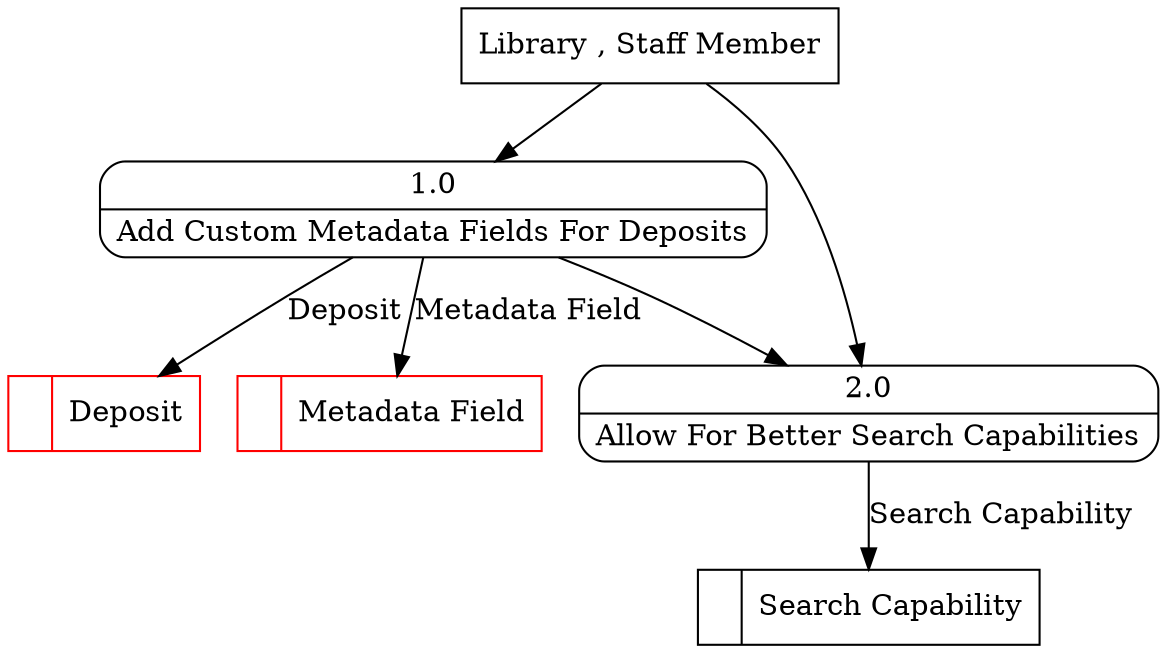 digraph dfd2{ 
node[shape=record]
200 [label="<f0>  |<f1> Deposit " color=red];
201 [label="<f0>  |<f1> Metadata Field " color=red];
202 [label="<f0>  |<f1> Search Capability " ];
203 [label="Library , Staff Member" shape=box];
204 [label="{<f0> 1.0|<f1> Add Custom Metadata Fields For Deposits }" shape=Mrecord];
205 [label="{<f0> 2.0|<f1> Allow For Better Search Capabilities }" shape=Mrecord];
203 -> 204
203 -> 205
204 -> 205
204 -> 201 [label="Metadata Field"]
204 -> 200 [label="Deposit"]
205 -> 202 [label="Search Capability"]
}